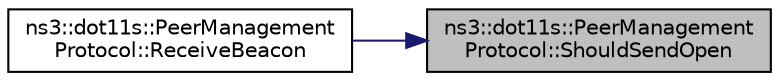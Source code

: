 digraph "ns3::dot11s::PeerManagementProtocol::ShouldSendOpen"
{
 // LATEX_PDF_SIZE
  edge [fontname="Helvetica",fontsize="10",labelfontname="Helvetica",labelfontsize="10"];
  node [fontname="Helvetica",fontsize="10",shape=record];
  rankdir="RL";
  Node1 [label="ns3::dot11s::PeerManagement\lProtocol::ShouldSendOpen",height=0.2,width=0.4,color="black", fillcolor="grey75", style="filled", fontcolor="black",tooltip="Indicates changes in peer links."];
  Node1 -> Node2 [dir="back",color="midnightblue",fontsize="10",style="solid",fontname="Helvetica"];
  Node2 [label="ns3::dot11s::PeerManagement\lProtocol::ReceiveBeacon",height=0.2,width=0.4,color="black", fillcolor="white", style="filled",URL="$classns3_1_1dot11s_1_1_peer_management_protocol.html#a536fcf8973c4e3e515f984ee8af18f7e",tooltip="To initiate peer link we must notify about received beacon."];
}
